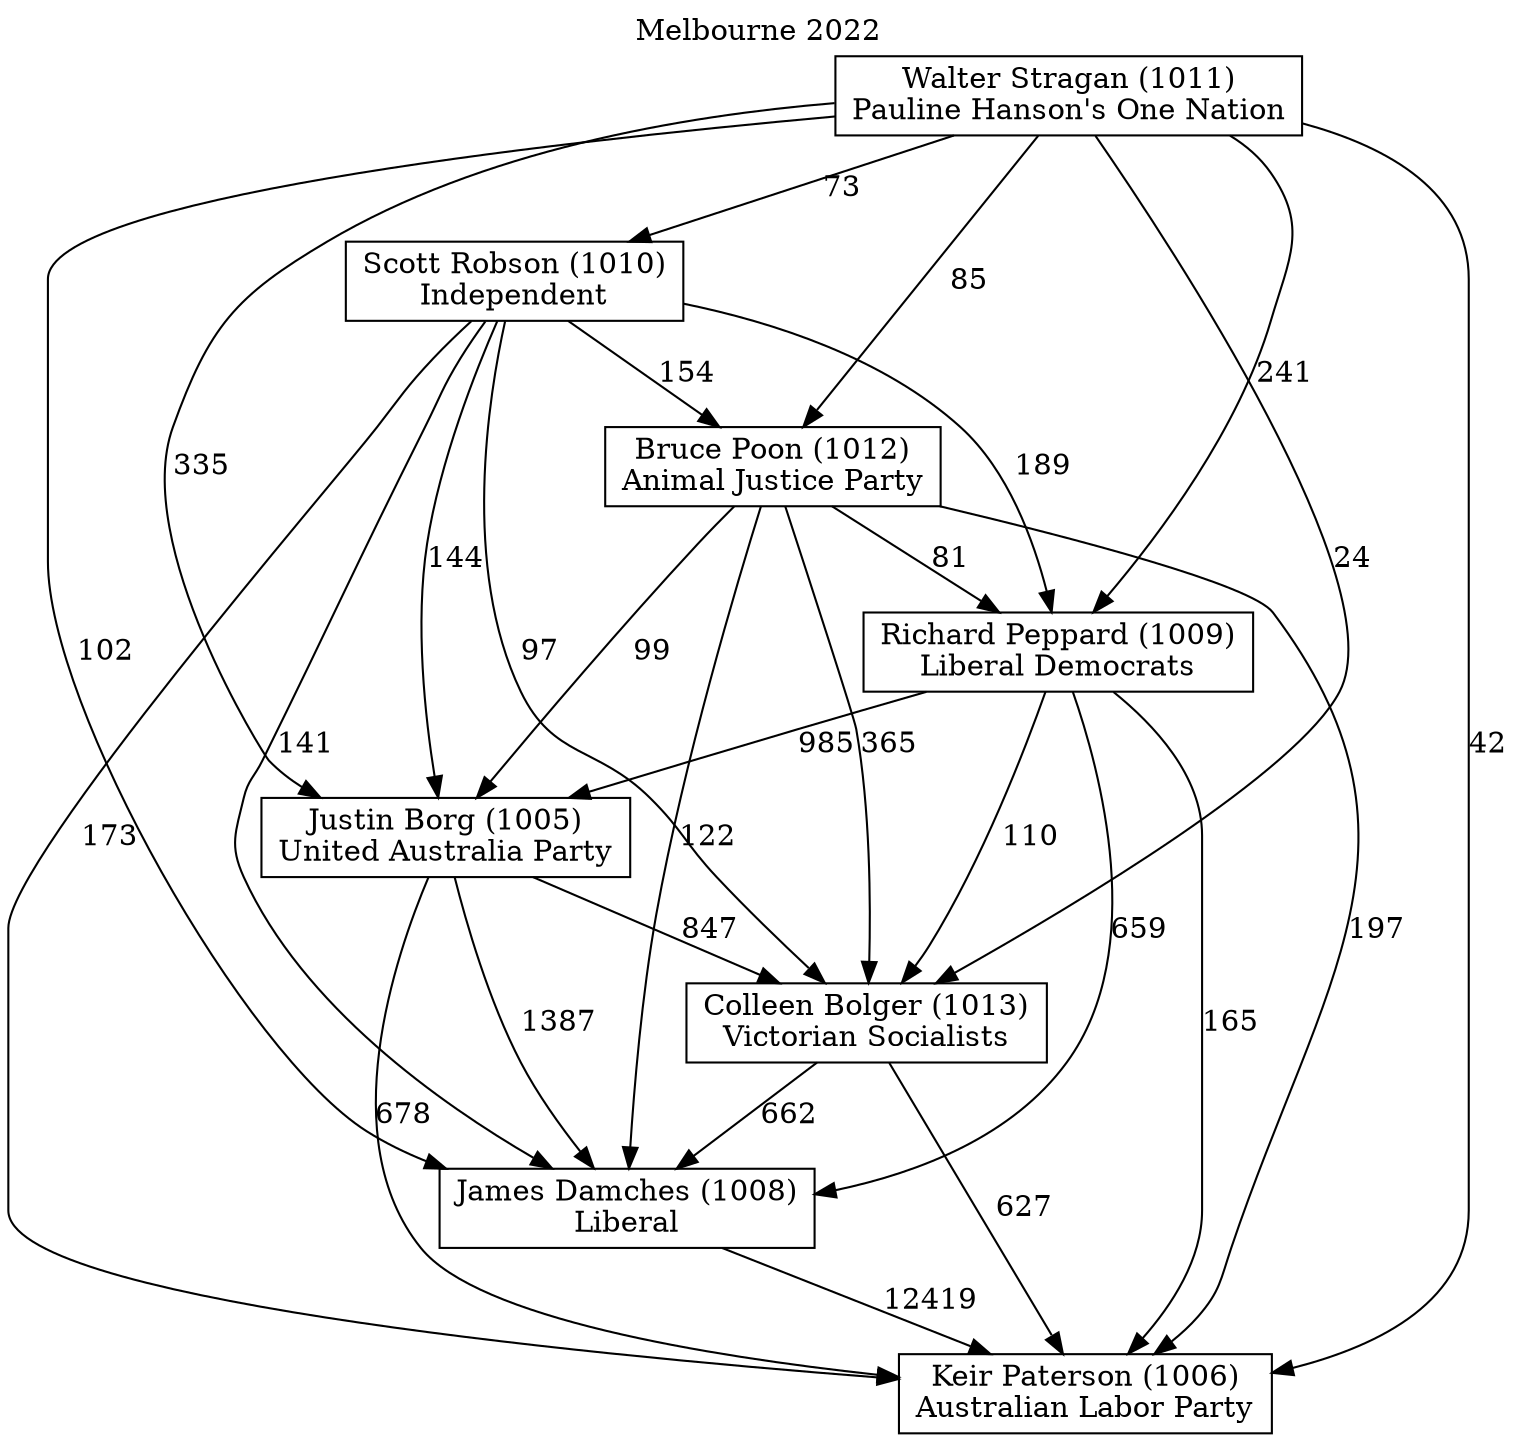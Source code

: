 // House preference flow
digraph "Keir Paterson (1006)_Melbourne_2022" {
	graph [label="Melbourne 2022" labelloc=t mclimit=10]
	node [shape=box]
	"Justin Borg (1005)" [label="Justin Borg (1005)
United Australia Party"]
	"Walter Stragan (1011)" [label="Walter Stragan (1011)
Pauline Hanson's One Nation"]
	"Scott Robson (1010)" [label="Scott Robson (1010)
Independent"]
	"James Damches (1008)" [label="James Damches (1008)
Liberal"]
	"Richard Peppard (1009)" [label="Richard Peppard (1009)
Liberal Democrats"]
	"Colleen Bolger (1013)" [label="Colleen Bolger (1013)
Victorian Socialists"]
	"Bruce Poon (1012)" [label="Bruce Poon (1012)
Animal Justice Party"]
	"Keir Paterson (1006)" [label="Keir Paterson (1006)
Australian Labor Party"]
	"Bruce Poon (1012)" -> "Justin Borg (1005)" [label=99]
	"Colleen Bolger (1013)" -> "Keir Paterson (1006)" [label=627]
	"Scott Robson (1010)" -> "Richard Peppard (1009)" [label=189]
	"Scott Robson (1010)" -> "Justin Borg (1005)" [label=144]
	"Colleen Bolger (1013)" -> "James Damches (1008)" [label=662]
	"Justin Borg (1005)" -> "James Damches (1008)" [label=1387]
	"Bruce Poon (1012)" -> "James Damches (1008)" [label=122]
	"Walter Stragan (1011)" -> "James Damches (1008)" [label=102]
	"Richard Peppard (1009)" -> "Keir Paterson (1006)" [label=165]
	"Scott Robson (1010)" -> "James Damches (1008)" [label=141]
	"Bruce Poon (1012)" -> "Colleen Bolger (1013)" [label=365]
	"Walter Stragan (1011)" -> "Scott Robson (1010)" [label=73]
	"Justin Borg (1005)" -> "Keir Paterson (1006)" [label=678]
	"Scott Robson (1010)" -> "Bruce Poon (1012)" [label=154]
	"Walter Stragan (1011)" -> "Colleen Bolger (1013)" [label=24]
	"Richard Peppard (1009)" -> "James Damches (1008)" [label=659]
	"Bruce Poon (1012)" -> "Richard Peppard (1009)" [label=81]
	"Walter Stragan (1011)" -> "Richard Peppard (1009)" [label=241]
	"Bruce Poon (1012)" -> "Keir Paterson (1006)" [label=197]
	"Justin Borg (1005)" -> "Colleen Bolger (1013)" [label=847]
	"Scott Robson (1010)" -> "Keir Paterson (1006)" [label=173]
	"Richard Peppard (1009)" -> "Colleen Bolger (1013)" [label=110]
	"Walter Stragan (1011)" -> "Keir Paterson (1006)" [label=42]
	"Richard Peppard (1009)" -> "Justin Borg (1005)" [label=985]
	"James Damches (1008)" -> "Keir Paterson (1006)" [label=12419]
	"Scott Robson (1010)" -> "Colleen Bolger (1013)" [label=97]
	"Walter Stragan (1011)" -> "Justin Borg (1005)" [label=335]
	"Walter Stragan (1011)" -> "Bruce Poon (1012)" [label=85]
}
